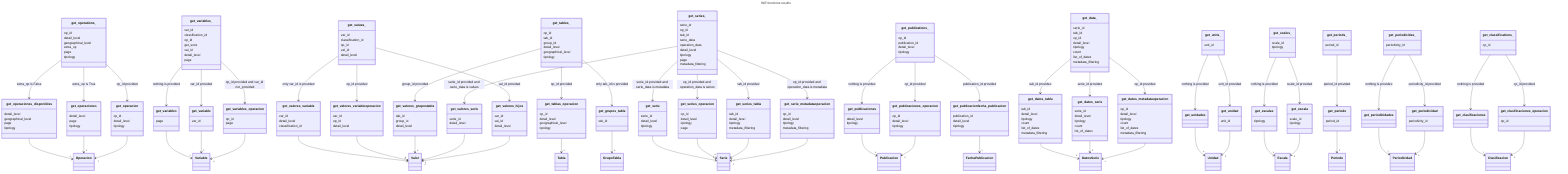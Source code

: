 ---
title: INE functions results
---

classDiagram
    %% INE functions
    class get_datos_tabla{
        tab_id
        detail_level
        tipology
        count
        list_of_dates
        metadata_filtering
    }
    class get_datos_serie{
        serie_id
        detail_level
        tipology
        count
        list_of_dates
    }
    class get_datos_metadataoperacion{
        op_id
        detail_level
        tipology
        count
        list_of_dates
        metadata_filtering
    }
    class get_operaciones_disponibles{
        detail_level
        geographical_level
        page
        tipology
    }
    class get_operaciones{
        detail_level
        page
        tipology
    }
    class get_operacion{
        op_id
        detail_level
        tipology
    }
    class get_variables{
        page
    }
    class get_variable{
        var_id
    }
    class get_variables_operacion{
        op_id
        page
    }
    class get_valores_variable{
        var_id
        detail_level
        classification_id
    }
    class get_valores_variableoperacion{
        var_id
        op_id
        detail_level
    }
    class get_tablas_operacion{
        op_id
        detail_level
        geographical_level
        tipology
    }
    class get_grupos_tabla{
        tab_id
    }
    class get_valores_grupostabla{
        tab_id
        group_id
        detail_level
    }
    class get_serie{
        serie_id
        detail_level
        tipology
    }
    class get_series_operacion{
        op_id
        detail_level
        tipology
        page
    }
    class get_valores_serie{
        serie_id
        detail_level
    }
    class get_series_tabla{
        tab_id
        detail_level
        tipology
        metadata_filtering
    }
    class get_serie_metadataoperacion{
        op_id
        detail_level
        tipology
        metadata_filtering
    }
    class get_periodicidades{
    }
    class get_periodicidad{
        periodicity_id
    }
    class get_publicaciones{
        detail_level
        tipology
    }
    class get_publicaciones_operacion{
        op_id
        detail_level
        tipology
    }
    class get_publicacionfecha_publicacion{
        publication_id
        detail_level
        tipology
    }
    class get_clasificaciones{
    }
    class get_clasificaciones_operacion{
        op_id
    }
    class get_valores_hijos{
        var_id
        val_id
        detail_level
    }
    class get_unidades{
    }
    class get_unidad{
        unit_id
    }
    class get_escalas{
        tipology
    }
    class get_escala{
        scale_id
        tipology
    }
    class get_periodo{
        period_id
    }
    %% Custom functions
    class get_operations_{
        op_id
        detail_level
        geographical_level
        extra_op
        page
        tipology
    }
    class get_variables_{
        var_id
        classification_id
        op_id
        get_sons
        val_id
        detail_level
        page
    }
    class get_values_{
        var_id
        classification_id
        op_id
        val_id
        detail_level
    }
    class get_tables_{
        op_id
        tab_id
        group_id
        detail_level
        geographical_level
        tipology
    }
    class get_series_{
        serie_id
        op_id
        tab_id
        serie_data
        operation_data
        detail_level
        tipology
        page
        metadata_filtering
    }
    class get_publications_{
        op_id
        publication_id
        detail_level
        tipology
    }
    class get_data_{
        serie_id
        tab_id
        op_id
        detail_level
        tipology
        count
        list_of_dates
        metadata_filtering
    }
    class get_units_{
        unit_id
    }
    class get_scales_{
        scale_id
        tipology
    }
    class get_periods_{
        period_id
    }
    class get_periodicities_{
        periodicity_id
    }
    class get_classifications_{
        op_id
    }
    %% INE Ojects
    class Operacion{
    }
    class Variable{
    }
    class Valor{
    }
    class Periodicidad{
    }
    class Periodo{
    }
    class Publicacion{
    }
    class FechaPublicacion{
    }
    class Clasificacion{
    }
    class Unidad{
    }
    class Escala{
    }
    class DatosSerie{
    }
    class Serie{
    }
    class GrupoTabla{
    }
    class Tabla{
    }
    %% Relations INE functions --> Object
    get_datos_tabla --> "n" DatosSerie
    get_datos_serie --> "1" DatosSerie
    get_datos_metadataoperacion --> "n" DatosSerie
    get_operaciones_disponibles --> "n" Operacion
    get_operaciones --> "n" Operacion
    get_operacion --> "1"  Operacion
    get_variables --> "n" Variable
    get_variable --> "1" Variable
    get_variables_operacion --> "n" Variable
    get_valores_variable --> "n" Valor
    get_valores_variableoperacion --> "n" Valor
    get_tablas_operacion --> "n" Tabla
    get_grupos_tabla --> "n" GrupoTabla
    get_valores_grupostabla --> "n" Valor
    get_serie --> "1" Serie
    get_series_operacion --> "n" Serie
    get_valores_serie --> "n" Valor
    get_series_tabla --> "n" Serie
    get_serie_metadataoperacion --> "n" Serie
    get_periodicidades --> "n" Periodicidad
    get_periodicidad --> "1" Periodicidad
    get_publicaciones --> "n" Publicacion
    get_publicaciones_operacion --> "n" Publicacion
    get_publicacionfecha_publicacion --> "n" FechaPublicacion
    get_clasificaciones --> "n" Clasificacion
    get_clasificaciones_operacion --> "n" Clasificacion
    get_valores_hijos --> "n" Valor
    get_unidades --> "n" Unidad
    get_unidad --> "1" Unidad
    get_escalas --> "n" Escala
    get_escala --> "1" Escala
    get_periodo --> "1" Periodo
    %% Relations Custom function --> INE function
    get_operations_ --> get_operacion : op_id provided
    get_operations_ --> get_operaciones_disponibles : extra_op is False
    get_operations_ --> get_operaciones : extra_op is True
    get_variables_ --> get_variable : var_id provided
    get_variables_ --> get_variables_operacion : op_id provided and var_id not_provided
    get_variables_ --> get_variables : nothing is provided
    get_values_ --> get_valores_hijos : val_id provided
    get_values_ --> get_valores_variableoperacion : op_id provided
    get_values_ --> get_valores_variable : only var_id is provided
    get_tables_ --> get_tablas_operacion : op_id provided
    get_tables_ --> get_valores_grupostabla : group_id provided
    get_tables_ --> get_grupos_tabla : only tab_id is provided
    get_series_ --> get_serie : serie_id provided and serie_data is metadata
    get_series_ --> get_valores_serie : serie_id provided and serie_data is values
    get_series_ --> get_series_operacion : op_id provided and operation_data is series
    get_series_ --> get_serie_metadataoperacion : op_id provided and operation_data is metadata
    get_series_ --> get_series_tabla : tab_id provided
    get_publications_ --> get_publicaciones_operacion : op_id provided
    get_publications_ --> get_publicacionfecha_publicacion : publication_id provided
    get_publications_ --> get_publicaciones : nothing is provided
    get_data_ --> get_datos_serie : serie_id provided
    get_data_ --> get_datos_tabla : tab_id provided
    get_data_ --> get_datos_metadataoperacion : op_id provided
    get_units_ --> get_unidad : unit_id provided
    get_units_  --> get_unidades : nothing is provided
    get_scales_ --> get_escala : scale_id provided
    get_scales_ --> get_escalas : nothing is provided
    get_periods_ --> get_periodo : period_id provided
    get_periodicities_ --> get_periodicidad : periodicity_id provided
    get_periodicities_ --> get_periodicidades : nothing is provided
    get_classifications_ --> get_clasificaciones_operacion : op_id provided
    get_classifications_ --> get_clasificaciones : nothing is provided
    %% Fin